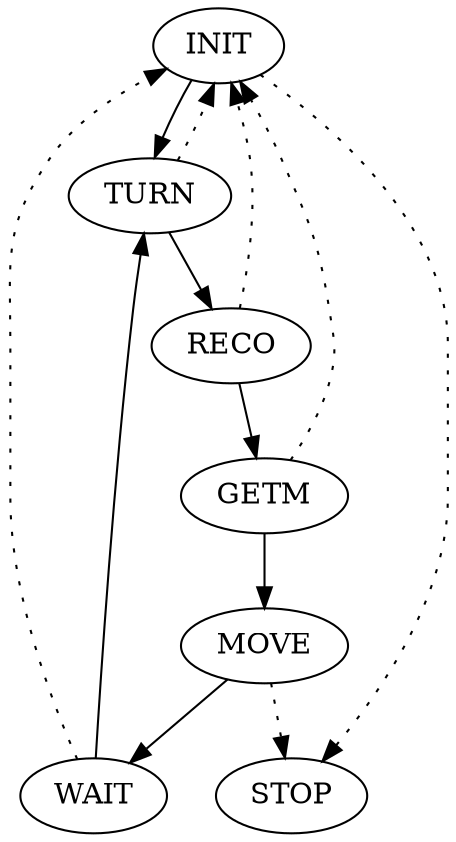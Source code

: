 digraph G {
  "INIT" -> "TURN";
  "INIT" -> "STOP"[style=dotted];

  "TURN" -> "RECO";
  "TURN" -> "INIT"[style=dotted];

  "RECO" -> "GETM";
  "RECO" -> "INIT"[style=dotted];

  "GETM" -> "MOVE";
  "GETM" -> "INIT"[style=dotted];

  "MOVE" -> "WAIT";
  "MOVE" -> "STOP"[style=dotted];

  "WAIT" -> "TURN";
  "WAIT" -> "INIT"[style=dotted];
}
